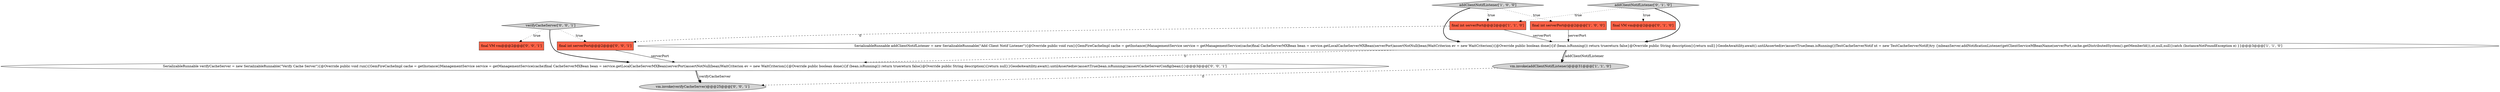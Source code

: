 digraph {
7 [style = filled, label = "final VM vm@@@2@@@['0', '0', '1']", fillcolor = tomato, shape = box image = "AAA0AAABBB3BBB"];
2 [style = filled, label = "final int serverPort@@@2@@@['1', '1', '0']", fillcolor = tomato, shape = box image = "AAA0AAABBB1BBB"];
3 [style = filled, label = "addClientNotifListener['1', '0', '0']", fillcolor = lightgray, shape = diamond image = "AAA0AAABBB1BBB"];
5 [style = filled, label = "final VM vm@@@2@@@['0', '1', '0']", fillcolor = tomato, shape = box image = "AAA0AAABBB2BBB"];
4 [style = filled, label = "SerializableRunnable addClientNotifListener = new SerializableRunnable(\"Add Client Notif Listener\"){@Override public void run(){GemFireCacheImpl cache = getInstance()ManagementService service = getManagementService(cache)final CacheServerMXBean bean = service.getLocalCacheServerMXBean(serverPort)assertNotNull(bean)WaitCriterion ev = new WaitCriterion(){@Override public boolean done(){if (bean.isRunning()) return truereturn false}@Override public String description(){return null}}GeodeAwaitility.await().untilAsserted(ev)assertTrue(bean.isRunning())TestCacheServerNotif nt = new TestCacheServerNotif()try {mbeanServer.addNotificationListener(getClientServiceMBeanName(serverPort,cache.getDistributedSystem().getMemberId()),nt,null,null)}catch (InstanceNotFoundException e) }}@@@3@@@['1', '1', '0']", fillcolor = white, shape = ellipse image = "AAA0AAABBB1BBB"];
0 [style = filled, label = "final int serverPort@@@2@@@['1', '0', '0']", fillcolor = tomato, shape = box image = "AAA0AAABBB1BBB"];
9 [style = filled, label = "SerializableRunnable verifyCacheServer = new SerializableRunnable(\"Verify Cache Server\"){@Override public void run(){GemFireCacheImpl cache = getInstance()ManagementService service = getManagementService(cache)final CacheServerMXBean bean = service.getLocalCacheServerMXBean(serverPort)assertNotNull(bean)WaitCriterion ev = new WaitCriterion(){@Override public boolean done(){if (bean.isRunning()) return truereturn false}@Override public String description(){return null}}GeodeAwaitility.await().untilAsserted(ev)assertTrue(bean.isRunning())assertCacheServerConfig(bean)}}@@@3@@@['0', '0', '1']", fillcolor = white, shape = ellipse image = "AAA0AAABBB3BBB"];
10 [style = filled, label = "vm.invoke(verifyCacheServer)@@@25@@@['0', '0', '1']", fillcolor = lightgray, shape = ellipse image = "AAA0AAABBB3BBB"];
8 [style = filled, label = "final int serverPort@@@2@@@['0', '0', '1']", fillcolor = tomato, shape = box image = "AAA0AAABBB3BBB"];
11 [style = filled, label = "verifyCacheServer['0', '0', '1']", fillcolor = lightgray, shape = diamond image = "AAA0AAABBB3BBB"];
1 [style = filled, label = "vm.invoke(addClientNotifListener)@@@31@@@['1', '1', '0']", fillcolor = lightgray, shape = ellipse image = "AAA0AAABBB1BBB"];
6 [style = filled, label = "addClientNotifListener['0', '1', '0']", fillcolor = lightgray, shape = diamond image = "AAA0AAABBB2BBB"];
2->8 [style = dashed, label="0"];
6->5 [style = dotted, label="true"];
11->8 [style = dotted, label="true"];
4->1 [style = bold, label=""];
11->9 [style = bold, label=""];
6->2 [style = dotted, label="true"];
11->7 [style = dotted, label="true"];
6->4 [style = bold, label=""];
2->4 [style = solid, label="serverPort"];
8->9 [style = solid, label="serverPort"];
9->10 [style = solid, label="verifyCacheServer"];
3->2 [style = dotted, label="true"];
3->4 [style = bold, label=""];
1->10 [style = dashed, label="0"];
4->9 [style = dashed, label="0"];
4->1 [style = solid, label="addClientNotifListener"];
9->10 [style = bold, label=""];
0->4 [style = solid, label="serverPort"];
3->0 [style = dotted, label="true"];
}
